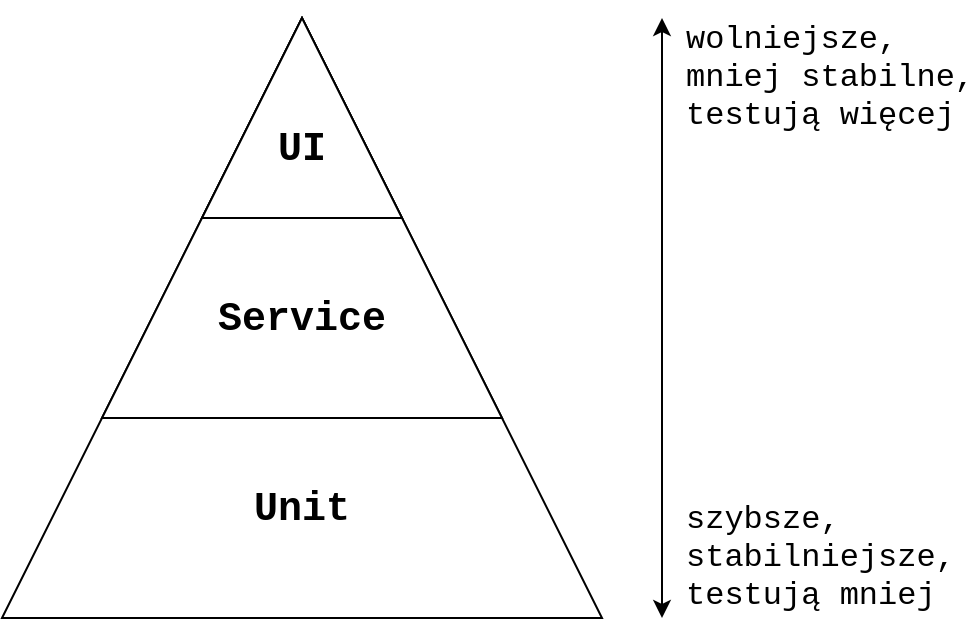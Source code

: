 <mxfile version="15.4.1" type="device"><diagram id="5t-o5bJs9ubrLff-2e23" name="Page-1"><mxGraphModel dx="1426" dy="887" grid="1" gridSize="10" guides="1" tooltips="1" connect="1" arrows="1" fold="1" page="1" pageScale="1" pageWidth="827" pageHeight="1169" math="0" shadow="0"><root><mxCell id="0"/><mxCell id="1" parent="0"/><mxCell id="a8k80BqaTVXmwJvDuMRA-3" value="" style="triangle;whiteSpace=wrap;html=1;rotation=-90;" vertex="1" parent="1"><mxGeometry x="20" y="10" width="300" height="300" as="geometry"/></mxCell><mxCell id="a8k80BqaTVXmwJvDuMRA-4" value="" style="triangle;whiteSpace=wrap;html=1;rotation=-90;" vertex="1" parent="1"><mxGeometry x="70" y="10" width="200" height="200" as="geometry"/></mxCell><mxCell id="a8k80BqaTVXmwJvDuMRA-8" style="rounded=0;orthogonalLoop=1;jettySize=auto;html=1;exitX=1;exitY=0.5;exitDx=0;exitDy=0;entryX=0;entryY=0.5;entryDx=0;entryDy=0;fontFamily=Courier New;fontSize=20;startArrow=classic;startFill=1;" edge="1" parent="1"><mxGeometry relative="1" as="geometry"><mxPoint x="350" y="10" as="sourcePoint"/><mxPoint x="350" y="310" as="targetPoint"/></mxGeometry></mxCell><mxCell id="a8k80BqaTVXmwJvDuMRA-9" value="&lt;div style=&quot;font-size: 16px&quot;&gt;&lt;font style=&quot;font-size: 16px&quot;&gt;wolniejsze,&lt;/font&gt;&lt;/div&gt;&lt;div style=&quot;font-size: 16px&quot;&gt;&lt;font style=&quot;font-size: 16px&quot;&gt;mniej stabilne,&lt;/font&gt;&lt;/div&gt;&lt;div style=&quot;font-size: 16px&quot;&gt;&lt;font style=&quot;font-size: 16px&quot;&gt;testują więcej&lt;br style=&quot;font-size: 16px&quot;&gt;&lt;/font&gt;&lt;/div&gt;" style="edgeLabel;html=1;align=left;verticalAlign=middle;resizable=0;points=[];fontSize=16;fontFamily=Courier New;" vertex="1" connectable="0" parent="a8k80BqaTVXmwJvDuMRA-8"><mxGeometry x="-0.887" relative="1" as="geometry"><mxPoint x="10" y="13" as="offset"/></mxGeometry></mxCell><mxCell id="a8k80BqaTVXmwJvDuMRA-1" value="" style="triangle;whiteSpace=wrap;html=1;rotation=-90;" vertex="1" parent="1"><mxGeometry x="120" y="10" width="100" height="100" as="geometry"/></mxCell><mxCell id="a8k80BqaTVXmwJvDuMRA-5" value="UI" style="text;html=1;strokeColor=none;fillColor=none;align=center;verticalAlign=middle;whiteSpace=wrap;rounded=0;fontFamily=Courier New;fontSize=20;fontStyle=1" vertex="1" parent="1"><mxGeometry x="140" y="60" width="60" height="30" as="geometry"/></mxCell><mxCell id="a8k80BqaTVXmwJvDuMRA-6" value="Service" style="text;html=1;strokeColor=none;fillColor=none;align=center;verticalAlign=middle;whiteSpace=wrap;rounded=0;fontFamily=Courier New;fontSize=20;fontStyle=1" vertex="1" parent="1"><mxGeometry x="140" y="145" width="60" height="30" as="geometry"/></mxCell><mxCell id="a8k80BqaTVXmwJvDuMRA-7" value="Unit" style="text;html=1;strokeColor=none;fillColor=none;align=center;verticalAlign=middle;whiteSpace=wrap;rounded=0;fontFamily=Courier New;fontSize=20;fontStyle=1" vertex="1" parent="1"><mxGeometry x="140" y="240" width="60" height="30" as="geometry"/></mxCell><mxCell id="a8k80BqaTVXmwJvDuMRA-10" value="&lt;div style=&quot;font-size: 16px&quot;&gt;&lt;font style=&quot;font-size: 16px&quot;&gt;szybsze,&lt;/font&gt;&lt;/div&gt;&lt;div style=&quot;font-size: 16px&quot;&gt;&lt;font style=&quot;font-size: 16px&quot;&gt;stabilniejsze,&lt;/font&gt;&lt;/div&gt;&lt;div style=&quot;font-size: 16px&quot;&gt;&lt;font style=&quot;font-size: 16px&quot;&gt;testują mniej&lt;br style=&quot;font-size: 16px&quot;&gt;&lt;/font&gt;&lt;/div&gt;" style="edgeLabel;html=1;align=left;verticalAlign=middle;resizable=0;points=[];fontSize=16;fontFamily=Courier New;" vertex="1" connectable="0" parent="1"><mxGeometry x="360" y="280" as="geometry"/></mxCell></root></mxGraphModel></diagram></mxfile>